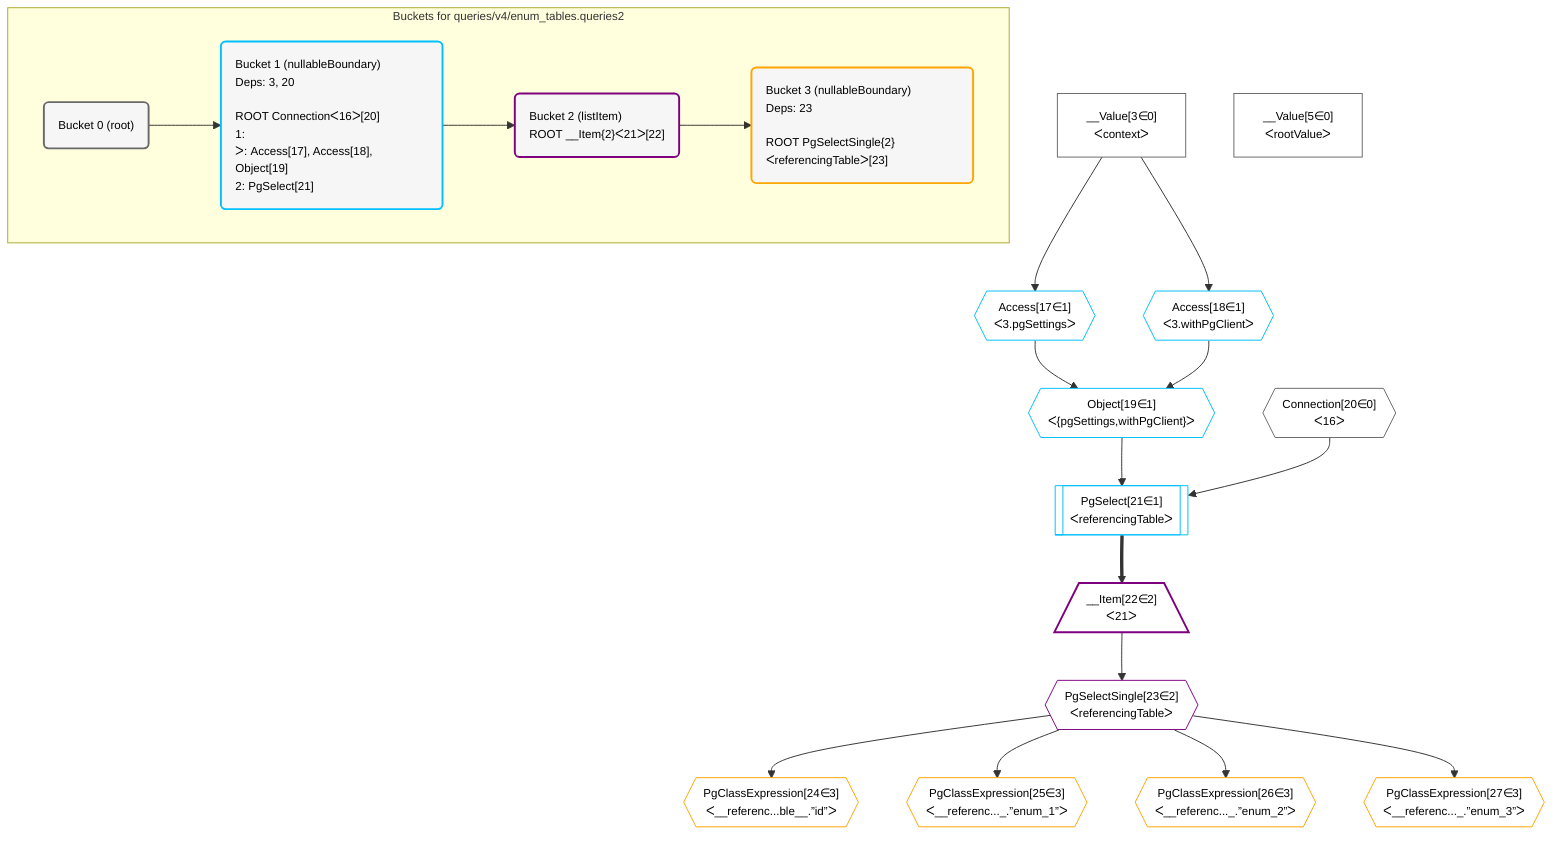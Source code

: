 %%{init: {'themeVariables': { 'fontSize': '12px'}}}%%
graph TD
    classDef path fill:#eee,stroke:#000,color:#000
    classDef plan fill:#fff,stroke-width:1px,color:#000
    classDef itemplan fill:#fff,stroke-width:2px,color:#000
    classDef unbatchedplan fill:#dff,stroke-width:1px,color:#000
    classDef sideeffectplan fill:#fcc,stroke-width:2px,color:#000
    classDef bucket fill:#f6f6f6,color:#000,stroke-width:2px,text-align:left


    %% define steps
    __Value3["__Value[3∈0]<br />ᐸcontextᐳ"]:::plan
    __Value5["__Value[5∈0]<br />ᐸrootValueᐳ"]:::plan
    Access17{{"Access[17∈1]<br />ᐸ3.pgSettingsᐳ"}}:::plan
    Access18{{"Access[18∈1]<br />ᐸ3.withPgClientᐳ"}}:::plan
    Object19{{"Object[19∈1]<br />ᐸ{pgSettings,withPgClient}ᐳ"}}:::plan
    Connection20{{"Connection[20∈0]<br />ᐸ16ᐳ"}}:::plan
    PgSelect21[["PgSelect[21∈1]<br />ᐸreferencingTableᐳ"]]:::plan
    __Item22[/"__Item[22∈2]<br />ᐸ21ᐳ"\]:::itemplan
    PgSelectSingle23{{"PgSelectSingle[23∈2]<br />ᐸreferencingTableᐳ"}}:::plan
    PgClassExpression24{{"PgClassExpression[24∈3]<br />ᐸ__referenc...ble__.”id”ᐳ"}}:::plan
    PgClassExpression25{{"PgClassExpression[25∈3]<br />ᐸ__referenc..._.”enum_1”ᐳ"}}:::plan
    PgClassExpression26{{"PgClassExpression[26∈3]<br />ᐸ__referenc..._.”enum_2”ᐳ"}}:::plan
    PgClassExpression27{{"PgClassExpression[27∈3]<br />ᐸ__referenc..._.”enum_3”ᐳ"}}:::plan

    %% plan dependencies
    __Value3 --> Access17
    __Value3 --> Access18
    Access17 & Access18 --> Object19
    Object19 & Connection20 --> PgSelect21
    PgSelect21 ==> __Item22
    __Item22 --> PgSelectSingle23
    PgSelectSingle23 --> PgClassExpression24
    PgSelectSingle23 --> PgClassExpression25
    PgSelectSingle23 --> PgClassExpression26
    PgSelectSingle23 --> PgClassExpression27

    subgraph "Buckets for queries/v4/enum_tables.queries2"
    Bucket0("Bucket 0 (root)"):::bucket
    classDef bucket0 stroke:#696969
    class Bucket0,__Value3,__Value5,Connection20 bucket0
    Bucket1("Bucket 1 (nullableBoundary)<br />Deps: 3, 20<br /><br />ROOT Connectionᐸ16ᐳ[20]<br />1: <br />ᐳ: Access[17], Access[18], Object[19]<br />2: PgSelect[21]"):::bucket
    classDef bucket1 stroke:#00bfff
    class Bucket1,Access17,Access18,Object19,PgSelect21 bucket1
    Bucket2("Bucket 2 (listItem)<br />ROOT __Item{2}ᐸ21ᐳ[22]"):::bucket
    classDef bucket2 stroke:#7f007f
    class Bucket2,__Item22,PgSelectSingle23 bucket2
    Bucket3("Bucket 3 (nullableBoundary)<br />Deps: 23<br /><br />ROOT PgSelectSingle{2}ᐸreferencingTableᐳ[23]"):::bucket
    classDef bucket3 stroke:#ffa500
    class Bucket3,PgClassExpression24,PgClassExpression25,PgClassExpression26,PgClassExpression27 bucket3
    Bucket0 --> Bucket1
    Bucket1 --> Bucket2
    Bucket2 --> Bucket3
    end